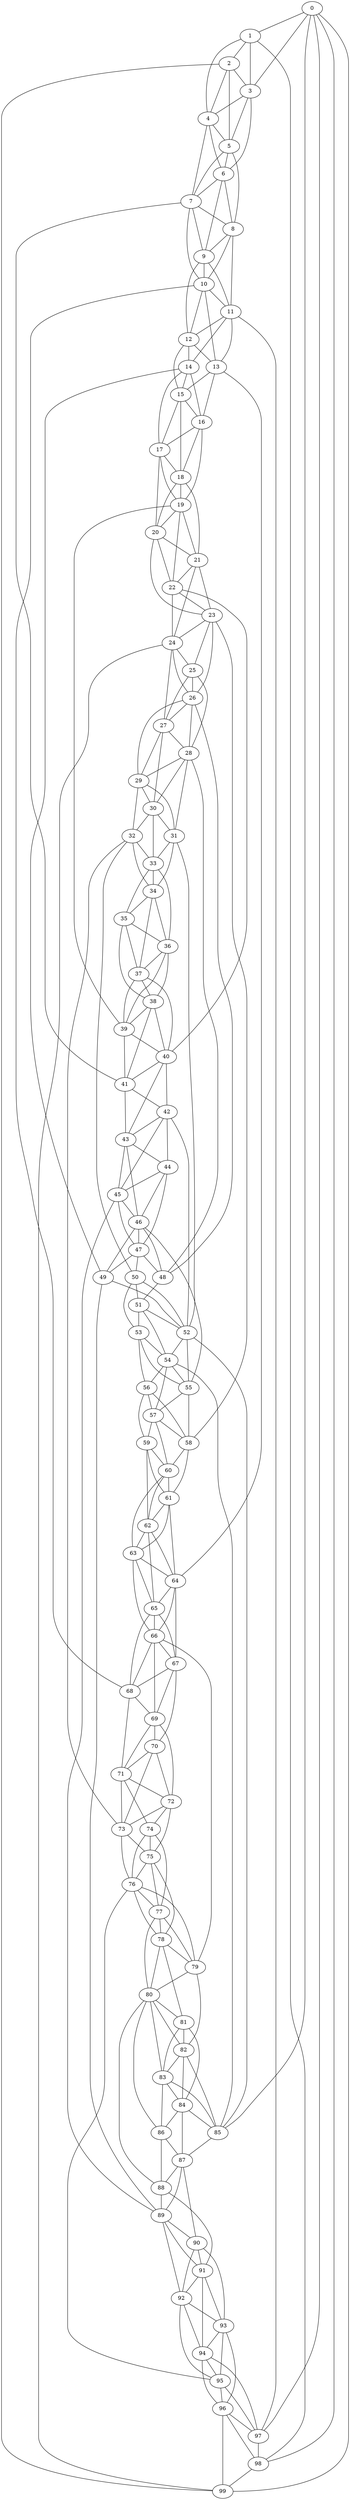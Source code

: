 strict graph "watts_strogatz_graph(100,6,0.1)" {
0;
1;
2;
3;
4;
5;
6;
7;
8;
9;
10;
11;
12;
13;
14;
15;
16;
17;
18;
19;
20;
21;
22;
23;
24;
25;
26;
27;
28;
29;
30;
31;
32;
33;
34;
35;
36;
37;
38;
39;
40;
41;
42;
43;
44;
45;
46;
47;
48;
49;
50;
51;
52;
53;
54;
55;
56;
57;
58;
59;
60;
61;
62;
63;
64;
65;
66;
67;
68;
69;
70;
71;
72;
73;
74;
75;
76;
77;
78;
79;
80;
81;
82;
83;
84;
85;
86;
87;
88;
89;
90;
91;
92;
93;
94;
95;
96;
97;
98;
99;
0 -- 1  [is_available=True, prob="0.337647127006"];
0 -- 3  [is_available=True, prob="0.63242738941"];
0 -- 97  [is_available=True, prob="1.0"];
0 -- 98  [is_available=True, prob="0.368688111872"];
0 -- 99  [is_available=True, prob="0.901672411564"];
0 -- 85  [is_available=True, prob="0.696960792763"];
1 -- 2  [is_available=True, prob="0.226370394747"];
1 -- 4  [is_available=True, prob="0.243189886274"];
1 -- 98  [is_available=True, prob="0.35448065865"];
1 -- 3  [is_available=True, prob="0.0502272749898"];
2 -- 3  [is_available=True, prob="0.189223043783"];
2 -- 4  [is_available=True, prob="1.0"];
2 -- 5  [is_available=True, prob="0.902829360559"];
2 -- 99  [is_available=True, prob="0.909802235615"];
3 -- 4  [is_available=True, prob="0.0776519789356"];
3 -- 5  [is_available=True, prob="0.427933101779"];
3 -- 6  [is_available=True, prob="1.0"];
4 -- 5  [is_available=True, prob="0.747665745026"];
4 -- 6  [is_available=True, prob="0.60730584293"];
4 -- 7  [is_available=True, prob="0.453033574142"];
5 -- 6  [is_available=True, prob="0.911637536688"];
5 -- 7  [is_available=True, prob="0.692646615964"];
5 -- 8  [is_available=True, prob="0.684463796377"];
6 -- 7  [is_available=True, prob="0.373670423122"];
6 -- 8  [is_available=True, prob="1.0"];
6 -- 9  [is_available=True, prob="0.861028075178"];
7 -- 8  [is_available=True, prob="1.0"];
7 -- 9  [is_available=True, prob="0.787096426289"];
7 -- 10  [is_available=True, prob="0.39852339404"];
7 -- 41  [is_available=True, prob="1.0"];
8 -- 9  [is_available=True, prob="0.825049232744"];
8 -- 10  [is_available=True, prob="0.67261681829"];
8 -- 11  [is_available=True, prob="0.614174020074"];
9 -- 10  [is_available=True, prob="0.145344681721"];
9 -- 11  [is_available=True, prob="0.849152766267"];
9 -- 12  [is_available=True, prob="0.990696078247"];
10 -- 68  [is_available=True, prob="0.764272373161"];
10 -- 11  [is_available=True, prob="0.976340237088"];
10 -- 12  [is_available=True, prob="1.0"];
10 -- 13  [is_available=True, prob="0.253214609545"];
11 -- 97  [is_available=True, prob="0.908565685037"];
11 -- 12  [is_available=True, prob="0.118449567986"];
11 -- 13  [is_available=True, prob="0.10444193441"];
11 -- 14  [is_available=True, prob="1.0"];
12 -- 13  [is_available=True, prob="0.535486737974"];
12 -- 14  [is_available=True, prob="0.578745239046"];
12 -- 15  [is_available=True, prob="0.866361553628"];
13 -- 64  [is_available=True, prob="0.00223786026033"];
13 -- 15  [is_available=True, prob="1.0"];
13 -- 16  [is_available=True, prob="0.107341371773"];
14 -- 49  [is_available=True, prob="0.784972685297"];
14 -- 15  [is_available=True, prob="1.0"];
14 -- 16  [is_available=True, prob="0.891488228298"];
14 -- 17  [is_available=True, prob="0.267929143018"];
15 -- 16  [is_available=True, prob="1.0"];
15 -- 17  [is_available=True, prob="0.443211993927"];
15 -- 18  [is_available=True, prob="1.0"];
16 -- 17  [is_available=True, prob="0.448529384361"];
16 -- 18  [is_available=True, prob="0.38550530994"];
16 -- 19  [is_available=True, prob="0.842786513035"];
17 -- 18  [is_available=True, prob="0.20244137075"];
17 -- 19  [is_available=True, prob="0.945357852954"];
17 -- 20  [is_available=True, prob="1.0"];
18 -- 19  [is_available=True, prob="0.625213561324"];
18 -- 20  [is_available=True, prob="0.160070089839"];
18 -- 21  [is_available=True, prob="0.971560175947"];
19 -- 39  [is_available=True, prob="1.0"];
19 -- 20  [is_available=True, prob="0.530381780988"];
19 -- 21  [is_available=True, prob="0.789789122443"];
19 -- 22  [is_available=True, prob="0.27777079024"];
20 -- 21  [is_available=True, prob="0.132275531918"];
20 -- 22  [is_available=True, prob="0.2452560229"];
20 -- 23  [is_available=True, prob="0.610012642918"];
21 -- 22  [is_available=True, prob="0.517815796559"];
21 -- 23  [is_available=True, prob="0.170086450444"];
21 -- 24  [is_available=True, prob="1.0"];
22 -- 40  [is_available=True, prob="1.0"];
22 -- 23  [is_available=True, prob="0.72625926836"];
22 -- 24  [is_available=True, prob="0.444610874629"];
23 -- 24  [is_available=True, prob="0.95925613886"];
23 -- 25  [is_available=True, prob="0.994051583678"];
23 -- 26  [is_available=True, prob="0.653362171221"];
23 -- 58  [is_available=True, prob="0.551417958728"];
24 -- 99  [is_available=True, prob="0.611168369036"];
24 -- 25  [is_available=True, prob="0.207747669936"];
24 -- 26  [is_available=True, prob="1.0"];
24 -- 27  [is_available=True, prob="1.0"];
25 -- 26  [is_available=True, prob="0.341075050493"];
25 -- 27  [is_available=True, prob="0.13717910927"];
25 -- 28  [is_available=True, prob="0.619288911095"];
26 -- 48  [is_available=True, prob="0.677460365057"];
26 -- 27  [is_available=True, prob="1.0"];
26 -- 28  [is_available=True, prob="1.0"];
26 -- 29  [is_available=True, prob="1.0"];
27 -- 28  [is_available=True, prob="0.0943086141733"];
27 -- 29  [is_available=True, prob="0.847929537468"];
27 -- 30  [is_available=True, prob="1.0"];
28 -- 48  [is_available=True, prob="0.619963216293"];
28 -- 29  [is_available=True, prob="0.220949374055"];
28 -- 30  [is_available=True, prob="0.52694545241"];
28 -- 31  [is_available=True, prob="0.62132422987"];
29 -- 32  [is_available=True, prob="0.315590879115"];
29 -- 30  [is_available=True, prob="0.0575851157769"];
29 -- 31  [is_available=True, prob="0.593763867716"];
30 -- 32  [is_available=True, prob="0.41034244166"];
30 -- 33  [is_available=True, prob="0.645352791831"];
30 -- 31  [is_available=True, prob="0.599983532101"];
31 -- 33  [is_available=True, prob="0.012296701576"];
31 -- 34  [is_available=True, prob="0.447340581393"];
31 -- 52  [is_available=True, prob="0.449924898904"];
32 -- 33  [is_available=True, prob="1.0"];
32 -- 34  [is_available=True, prob="0.330844045639"];
32 -- 73  [is_available=True, prob="0.208732571808"];
32 -- 50  [is_available=True, prob="0.455825950264"];
33 -- 34  [is_available=True, prob="1.0"];
33 -- 35  [is_available=True, prob="0.848078293352"];
33 -- 36  [is_available=True, prob="0.776688241618"];
34 -- 35  [is_available=True, prob="1.0"];
34 -- 36  [is_available=True, prob="0.779112906481"];
34 -- 37  [is_available=True, prob="0.0693081108363"];
35 -- 36  [is_available=True, prob="1.0"];
35 -- 37  [is_available=True, prob="0.892216342474"];
35 -- 38  [is_available=True, prob="0.870510370136"];
36 -- 37  [is_available=True, prob="0.630622486351"];
36 -- 38  [is_available=True, prob="1.0"];
36 -- 39  [is_available=True, prob="0.985688825452"];
37 -- 38  [is_available=True, prob="0.260612637808"];
37 -- 39  [is_available=True, prob="1.0"];
37 -- 40  [is_available=True, prob="0.351827763845"];
38 -- 39  [is_available=True, prob="1.0"];
38 -- 40  [is_available=True, prob="0.484320301608"];
38 -- 41  [is_available=True, prob="0.0616605867885"];
39 -- 40  [is_available=True, prob="0.265136885597"];
39 -- 41  [is_available=True, prob="0.44345732301"];
40 -- 41  [is_available=True, prob="0.713722164579"];
40 -- 42  [is_available=True, prob="0.698907794525"];
40 -- 43  [is_available=True, prob="0.787384960654"];
41 -- 42  [is_available=True, prob="0.88196983696"];
41 -- 43  [is_available=True, prob="0.105023549017"];
42 -- 43  [is_available=True, prob="0.577426301863"];
42 -- 44  [is_available=True, prob="0.883653909784"];
42 -- 45  [is_available=True, prob="0.696919611587"];
42 -- 52  [is_available=True, prob="0.204145684371"];
43 -- 44  [is_available=True, prob="0.137249741521"];
43 -- 45  [is_available=True, prob="0.887619243828"];
43 -- 46  [is_available=True, prob="0.670808323358"];
44 -- 45  [is_available=True, prob="0.901720553246"];
44 -- 46  [is_available=True, prob="1.0"];
44 -- 47  [is_available=True, prob="0.465706638604"];
45 -- 46  [is_available=True, prob="0.87588196026"];
45 -- 47  [is_available=True, prob="0.947063277223"];
45 -- 89  [is_available=True, prob="1.0"];
46 -- 47  [is_available=True, prob="1.0"];
46 -- 48  [is_available=True, prob="0.0689001999423"];
46 -- 49  [is_available=True, prob="0.975294299184"];
46 -- 55  [is_available=True, prob="0.642628889573"];
47 -- 48  [is_available=True, prob="0.520889684558"];
47 -- 49  [is_available=True, prob="1.0"];
47 -- 50  [is_available=True, prob="0.807275851392"];
48 -- 51  [is_available=True, prob="0.0949168206488"];
49 -- 52  [is_available=True, prob="0.0645184657928"];
49 -- 89  [is_available=True, prob="0.672657242235"];
50 -- 51  [is_available=True, prob="0.560739449418"];
50 -- 52  [is_available=True, prob="0.958667579722"];
50 -- 53  [is_available=True, prob="0.516418299593"];
51 -- 52  [is_available=True, prob="1.0"];
51 -- 53  [is_available=True, prob="1.0"];
51 -- 54  [is_available=True, prob="1.0"];
52 -- 85  [is_available=True, prob="0.594855582422"];
52 -- 54  [is_available=True, prob="0.0552381009176"];
52 -- 55  [is_available=True, prob="0.91403234003"];
53 -- 54  [is_available=True, prob="0.861169420857"];
53 -- 55  [is_available=True, prob="0.775191682229"];
53 -- 56  [is_available=True, prob="0.0147937862417"];
54 -- 55  [is_available=True, prob="0.387318352202"];
54 -- 56  [is_available=True, prob="0.853950965921"];
54 -- 57  [is_available=True, prob="0.753885350981"];
54 -- 85  [is_available=True, prob="0.596979764489"];
55 -- 57  [is_available=True, prob="0.389504802418"];
55 -- 58  [is_available=True, prob="1.0"];
56 -- 57  [is_available=True, prob="0.344827458402"];
56 -- 58  [is_available=True, prob="1.0"];
56 -- 59  [is_available=True, prob="0.329622428045"];
57 -- 58  [is_available=True, prob="1.0"];
57 -- 59  [is_available=True, prob="0.970129204946"];
57 -- 60  [is_available=True, prob="0.74634377384"];
58 -- 60  [is_available=True, prob="0.663334073092"];
58 -- 61  [is_available=True, prob="0.498023911064"];
59 -- 60  [is_available=True, prob="0.690528107881"];
59 -- 61  [is_available=True, prob="0.926274986474"];
59 -- 62  [is_available=True, prob="1.0"];
60 -- 61  [is_available=True, prob="1.0"];
60 -- 62  [is_available=True, prob="0.130565588048"];
60 -- 63  [is_available=True, prob="0.901289263243"];
61 -- 64  [is_available=True, prob="0.0511220873993"];
61 -- 62  [is_available=True, prob="0.351140108155"];
61 -- 63  [is_available=True, prob="0.0812788007213"];
62 -- 64  [is_available=True, prob="0.312565424913"];
62 -- 65  [is_available=True, prob="1.0"];
62 -- 63  [is_available=True, prob="1.0"];
63 -- 64  [is_available=True, prob="0.249473326611"];
63 -- 65  [is_available=True, prob="0.440121354245"];
63 -- 66  [is_available=True, prob="0.687001293358"];
64 -- 65  [is_available=True, prob="1.0"];
64 -- 66  [is_available=True, prob="0.121290512621"];
64 -- 67  [is_available=True, prob="0.313850259629"];
65 -- 66  [is_available=True, prob="0.98033381325"];
65 -- 67  [is_available=True, prob="0.027979818817"];
65 -- 68  [is_available=True, prob="1.0"];
66 -- 67  [is_available=True, prob="1.0"];
66 -- 68  [is_available=True, prob="0.732871360944"];
66 -- 69  [is_available=True, prob="1.0"];
66 -- 79  [is_available=True, prob="0.716978464285"];
67 -- 68  [is_available=True, prob="1.0"];
67 -- 69  [is_available=True, prob="0.400565640439"];
67 -- 70  [is_available=True, prob="0.488070347044"];
68 -- 69  [is_available=True, prob="0.87556236241"];
68 -- 71  [is_available=True, prob="0.826092888721"];
69 -- 70  [is_available=True, prob="0.245170972962"];
69 -- 71  [is_available=True, prob="0.284283608349"];
69 -- 72  [is_available=True, prob="1.0"];
70 -- 71  [is_available=True, prob="0.269578965599"];
70 -- 72  [is_available=True, prob="0.439815069953"];
70 -- 73  [is_available=True, prob="1.0"];
71 -- 72  [is_available=True, prob="1.0"];
71 -- 73  [is_available=True, prob="0.0118615355091"];
71 -- 74  [is_available=True, prob="0.898087005565"];
72 -- 73  [is_available=True, prob="0.229541840701"];
72 -- 74  [is_available=True, prob="1.0"];
72 -- 75  [is_available=True, prob="1.0"];
73 -- 75  [is_available=True, prob="0.676367765305"];
73 -- 76  [is_available=True, prob="1.0"];
74 -- 75  [is_available=True, prob="0.591744118949"];
74 -- 76  [is_available=True, prob="0.516382329504"];
74 -- 77  [is_available=True, prob="0.512596293067"];
75 -- 76  [is_available=True, prob="1.0"];
75 -- 77  [is_available=True, prob="1.0"];
75 -- 78  [is_available=True, prob="0.883229596929"];
76 -- 77  [is_available=True, prob="0.813579306071"];
76 -- 78  [is_available=True, prob="0.112391707195"];
76 -- 79  [is_available=True, prob="0.35655612547"];
76 -- 95  [is_available=True, prob="0.215234542077"];
77 -- 78  [is_available=True, prob="0.697482792382"];
77 -- 79  [is_available=True, prob="0.62009166043"];
77 -- 80  [is_available=True, prob="1.0"];
78 -- 79  [is_available=True, prob="0.15256309704"];
78 -- 80  [is_available=True, prob="0.864102492545"];
78 -- 81  [is_available=True, prob="0.438358206319"];
79 -- 80  [is_available=True, prob="0.183895401659"];
79 -- 82  [is_available=True, prob="0.445557464162"];
80 -- 81  [is_available=True, prob="1.0"];
80 -- 82  [is_available=True, prob="0.884014272187"];
80 -- 83  [is_available=True, prob="1.0"];
80 -- 86  [is_available=True, prob="0.159794366227"];
80 -- 88  [is_available=True, prob="0.178609682532"];
81 -- 82  [is_available=True, prob="0.027756744722"];
81 -- 83  [is_available=True, prob="0.307465887453"];
81 -- 84  [is_available=True, prob="0.573669464264"];
82 -- 83  [is_available=True, prob="0.88169680675"];
82 -- 84  [is_available=True, prob="0.432135953426"];
82 -- 85  [is_available=True, prob="0.139158824968"];
83 -- 84  [is_available=True, prob="0.933372977619"];
83 -- 85  [is_available=True, prob="0.526838308018"];
83 -- 86  [is_available=True, prob="0.926285562612"];
84 -- 85  [is_available=True, prob="1.0"];
84 -- 86  [is_available=True, prob="0.444013848962"];
84 -- 87  [is_available=True, prob="0.333427041414"];
85 -- 87  [is_available=True, prob="1.0"];
86 -- 87  [is_available=True, prob="0.844342462728"];
86 -- 88  [is_available=True, prob="1.0"];
87 -- 88  [is_available=True, prob="0.662767391454"];
87 -- 89  [is_available=True, prob="0.699050811615"];
87 -- 90  [is_available=True, prob="0.377361292171"];
88 -- 89  [is_available=True, prob="1.0"];
88 -- 91  [is_available=True, prob="0.967198799482"];
89 -- 90  [is_available=True, prob="0.757753534988"];
89 -- 91  [is_available=True, prob="0.976618055509"];
89 -- 92  [is_available=True, prob="0.556803872536"];
90 -- 91  [is_available=True, prob="0.54116180828"];
90 -- 92  [is_available=True, prob="0.394007960796"];
90 -- 93  [is_available=True, prob="0.730485831387"];
91 -- 92  [is_available=True, prob="0.0453114251951"];
91 -- 93  [is_available=True, prob="0.880761787085"];
91 -- 94  [is_available=True, prob="0.390324033107"];
92 -- 93  [is_available=True, prob="0.357029821247"];
92 -- 94  [is_available=True, prob="0.877236639111"];
92 -- 95  [is_available=True, prob="1.0"];
93 -- 96  [is_available=True, prob="0.341247242461"];
93 -- 94  [is_available=True, prob="1.0"];
93 -- 95  [is_available=True, prob="0.627511811101"];
94 -- 96  [is_available=True, prob="1.0"];
94 -- 97  [is_available=True, prob="1.0"];
94 -- 95  [is_available=True, prob="1.0"];
95 -- 96  [is_available=True, prob="0.478783635815"];
95 -- 97  [is_available=True, prob="0.407231291196"];
96 -- 97  [is_available=True, prob="0.655631910454"];
96 -- 98  [is_available=True, prob="0.8374376033"];
96 -- 99  [is_available=True, prob="0.172911893755"];
97 -- 98  [is_available=True, prob="1.0"];
98 -- 99  [is_available=True, prob="1.0"];
}
